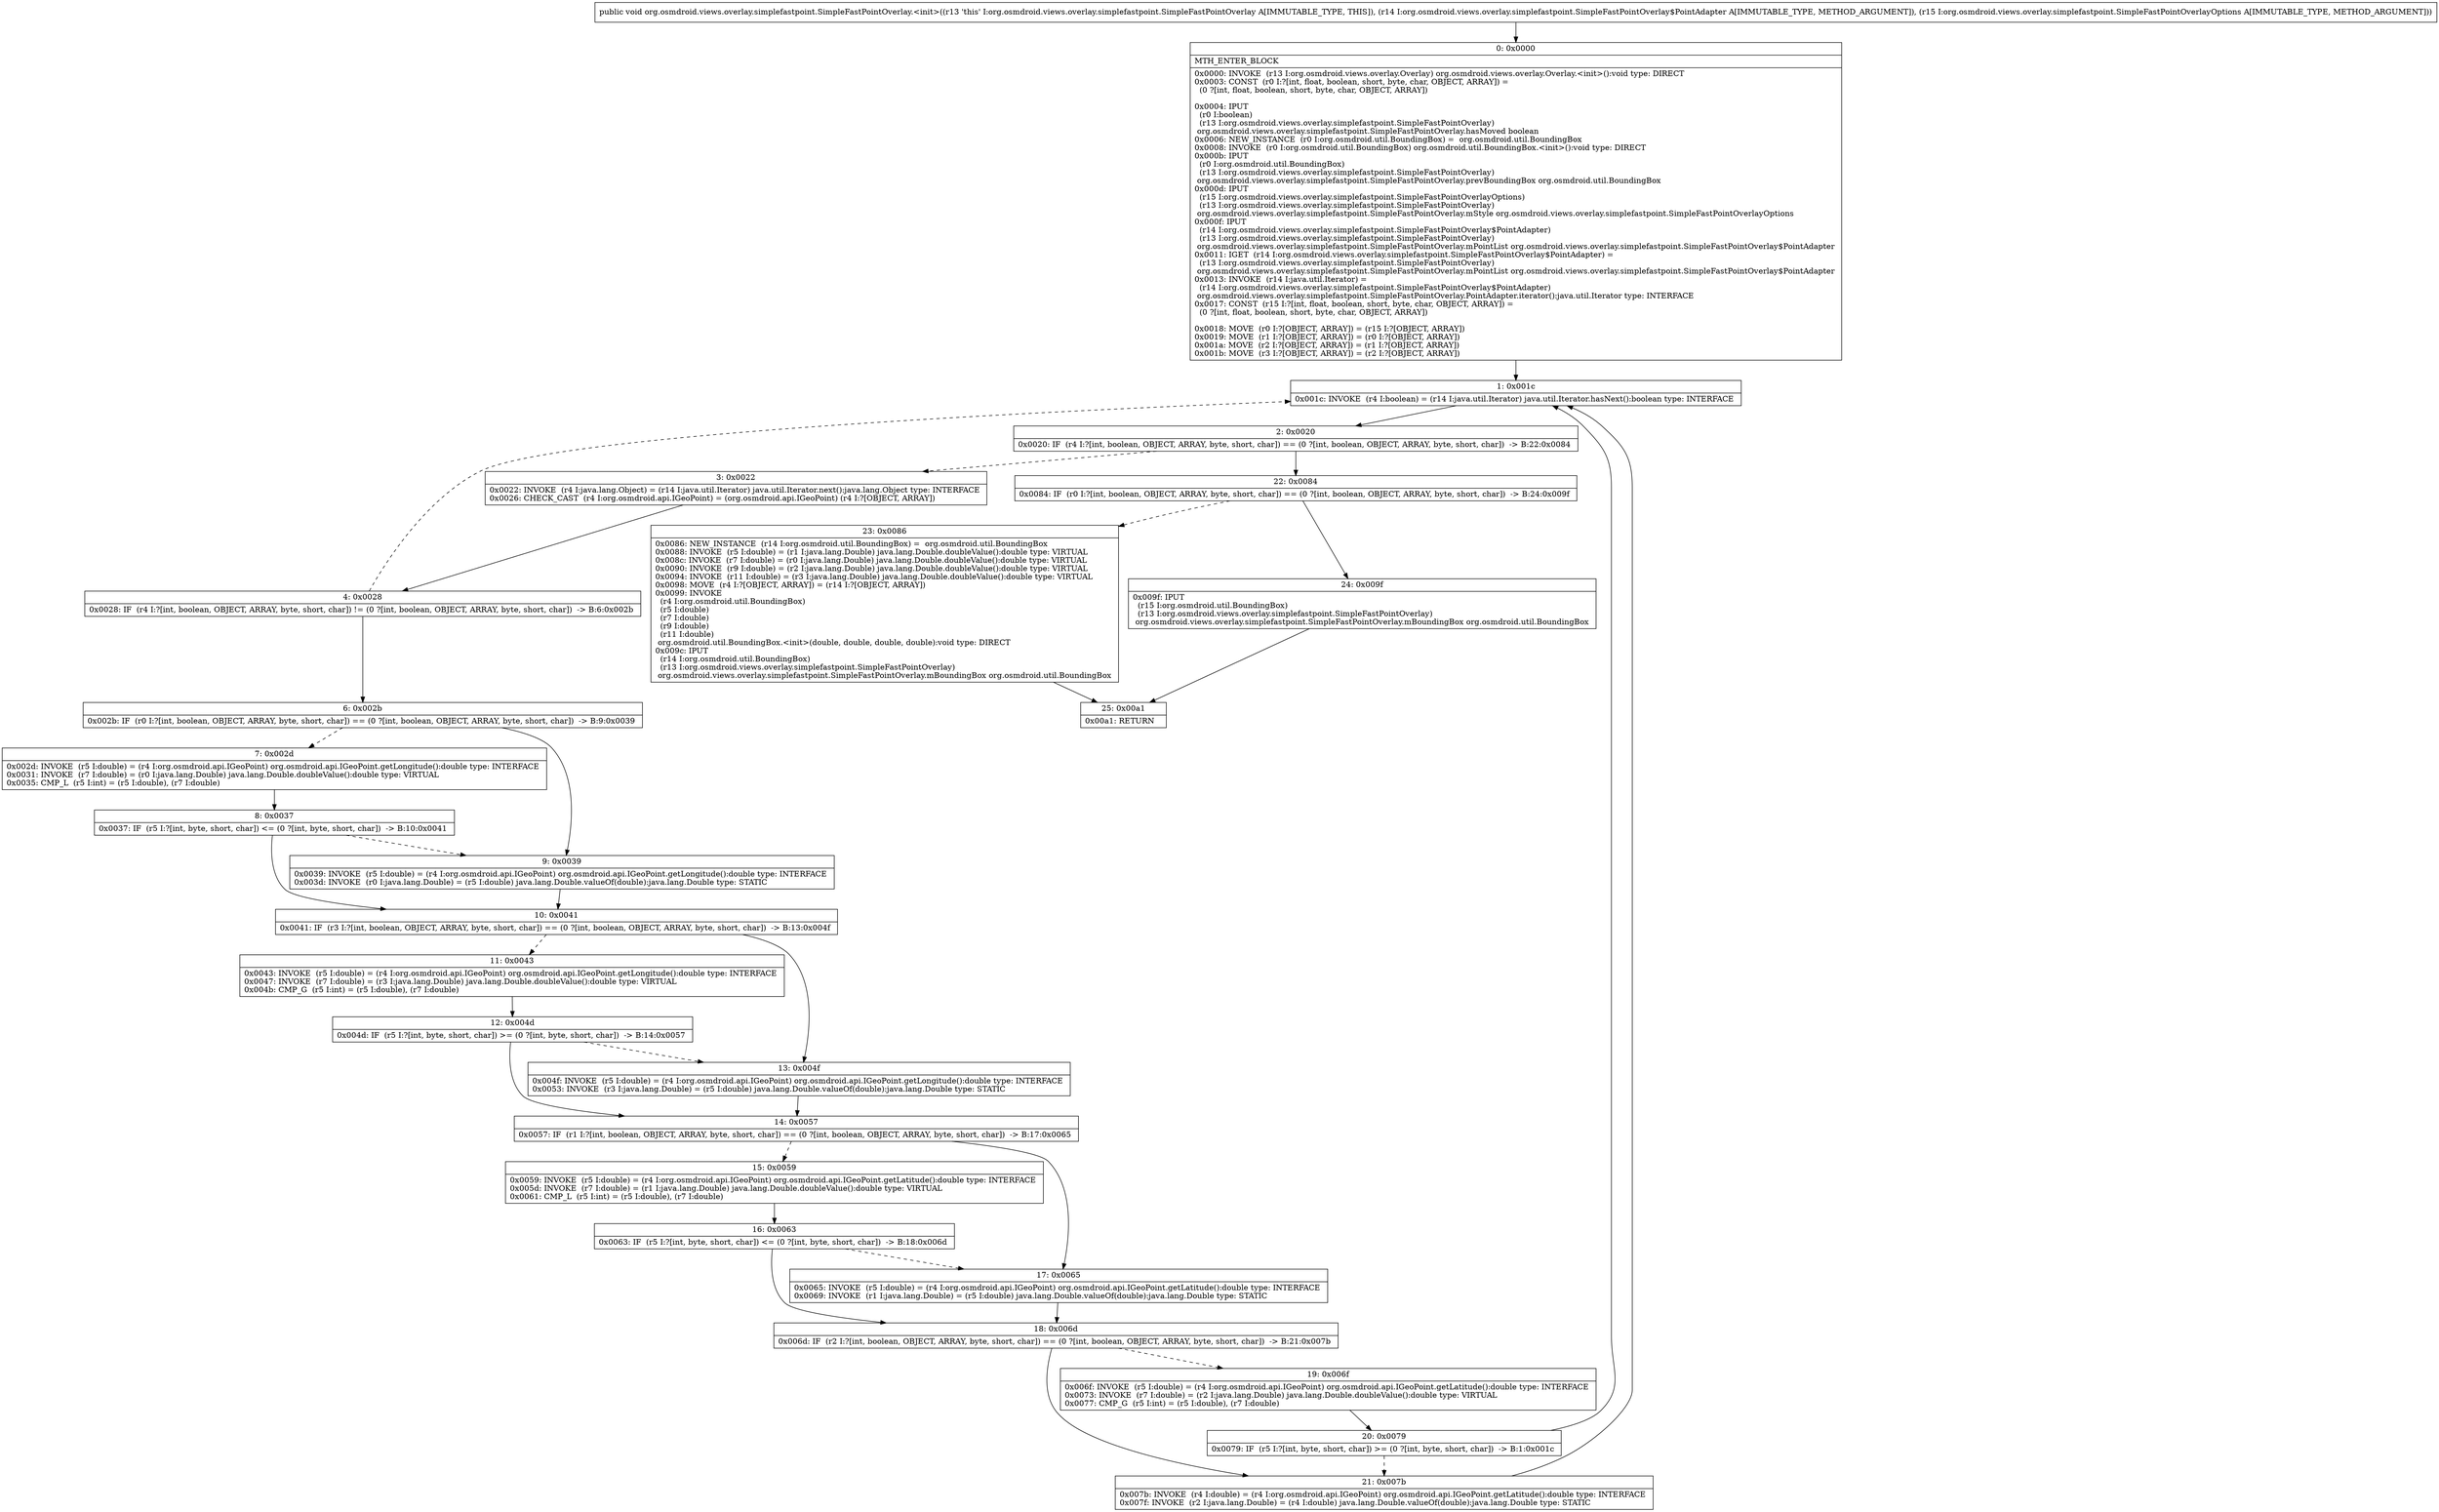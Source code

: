 digraph "CFG fororg.osmdroid.views.overlay.simplefastpoint.SimpleFastPointOverlay.\<init\>(Lorg\/osmdroid\/views\/overlay\/simplefastpoint\/SimpleFastPointOverlay$PointAdapter;Lorg\/osmdroid\/views\/overlay\/simplefastpoint\/SimpleFastPointOverlayOptions;)V" {
Node_0 [shape=record,label="{0\:\ 0x0000|MTH_ENTER_BLOCK\l|0x0000: INVOKE  (r13 I:org.osmdroid.views.overlay.Overlay) org.osmdroid.views.overlay.Overlay.\<init\>():void type: DIRECT \l0x0003: CONST  (r0 I:?[int, float, boolean, short, byte, char, OBJECT, ARRAY]) = \l  (0 ?[int, float, boolean, short, byte, char, OBJECT, ARRAY])\l \l0x0004: IPUT  \l  (r0 I:boolean)\l  (r13 I:org.osmdroid.views.overlay.simplefastpoint.SimpleFastPointOverlay)\l org.osmdroid.views.overlay.simplefastpoint.SimpleFastPointOverlay.hasMoved boolean \l0x0006: NEW_INSTANCE  (r0 I:org.osmdroid.util.BoundingBox) =  org.osmdroid.util.BoundingBox \l0x0008: INVOKE  (r0 I:org.osmdroid.util.BoundingBox) org.osmdroid.util.BoundingBox.\<init\>():void type: DIRECT \l0x000b: IPUT  \l  (r0 I:org.osmdroid.util.BoundingBox)\l  (r13 I:org.osmdroid.views.overlay.simplefastpoint.SimpleFastPointOverlay)\l org.osmdroid.views.overlay.simplefastpoint.SimpleFastPointOverlay.prevBoundingBox org.osmdroid.util.BoundingBox \l0x000d: IPUT  \l  (r15 I:org.osmdroid.views.overlay.simplefastpoint.SimpleFastPointOverlayOptions)\l  (r13 I:org.osmdroid.views.overlay.simplefastpoint.SimpleFastPointOverlay)\l org.osmdroid.views.overlay.simplefastpoint.SimpleFastPointOverlay.mStyle org.osmdroid.views.overlay.simplefastpoint.SimpleFastPointOverlayOptions \l0x000f: IPUT  \l  (r14 I:org.osmdroid.views.overlay.simplefastpoint.SimpleFastPointOverlay$PointAdapter)\l  (r13 I:org.osmdroid.views.overlay.simplefastpoint.SimpleFastPointOverlay)\l org.osmdroid.views.overlay.simplefastpoint.SimpleFastPointOverlay.mPointList org.osmdroid.views.overlay.simplefastpoint.SimpleFastPointOverlay$PointAdapter \l0x0011: IGET  (r14 I:org.osmdroid.views.overlay.simplefastpoint.SimpleFastPointOverlay$PointAdapter) = \l  (r13 I:org.osmdroid.views.overlay.simplefastpoint.SimpleFastPointOverlay)\l org.osmdroid.views.overlay.simplefastpoint.SimpleFastPointOverlay.mPointList org.osmdroid.views.overlay.simplefastpoint.SimpleFastPointOverlay$PointAdapter \l0x0013: INVOKE  (r14 I:java.util.Iterator) = \l  (r14 I:org.osmdroid.views.overlay.simplefastpoint.SimpleFastPointOverlay$PointAdapter)\l org.osmdroid.views.overlay.simplefastpoint.SimpleFastPointOverlay.PointAdapter.iterator():java.util.Iterator type: INTERFACE \l0x0017: CONST  (r15 I:?[int, float, boolean, short, byte, char, OBJECT, ARRAY]) = \l  (0 ?[int, float, boolean, short, byte, char, OBJECT, ARRAY])\l \l0x0018: MOVE  (r0 I:?[OBJECT, ARRAY]) = (r15 I:?[OBJECT, ARRAY]) \l0x0019: MOVE  (r1 I:?[OBJECT, ARRAY]) = (r0 I:?[OBJECT, ARRAY]) \l0x001a: MOVE  (r2 I:?[OBJECT, ARRAY]) = (r1 I:?[OBJECT, ARRAY]) \l0x001b: MOVE  (r3 I:?[OBJECT, ARRAY]) = (r2 I:?[OBJECT, ARRAY]) \l}"];
Node_1 [shape=record,label="{1\:\ 0x001c|0x001c: INVOKE  (r4 I:boolean) = (r14 I:java.util.Iterator) java.util.Iterator.hasNext():boolean type: INTERFACE \l}"];
Node_2 [shape=record,label="{2\:\ 0x0020|0x0020: IF  (r4 I:?[int, boolean, OBJECT, ARRAY, byte, short, char]) == (0 ?[int, boolean, OBJECT, ARRAY, byte, short, char])  \-\> B:22:0x0084 \l}"];
Node_3 [shape=record,label="{3\:\ 0x0022|0x0022: INVOKE  (r4 I:java.lang.Object) = (r14 I:java.util.Iterator) java.util.Iterator.next():java.lang.Object type: INTERFACE \l0x0026: CHECK_CAST  (r4 I:org.osmdroid.api.IGeoPoint) = (org.osmdroid.api.IGeoPoint) (r4 I:?[OBJECT, ARRAY]) \l}"];
Node_4 [shape=record,label="{4\:\ 0x0028|0x0028: IF  (r4 I:?[int, boolean, OBJECT, ARRAY, byte, short, char]) != (0 ?[int, boolean, OBJECT, ARRAY, byte, short, char])  \-\> B:6:0x002b \l}"];
Node_6 [shape=record,label="{6\:\ 0x002b|0x002b: IF  (r0 I:?[int, boolean, OBJECT, ARRAY, byte, short, char]) == (0 ?[int, boolean, OBJECT, ARRAY, byte, short, char])  \-\> B:9:0x0039 \l}"];
Node_7 [shape=record,label="{7\:\ 0x002d|0x002d: INVOKE  (r5 I:double) = (r4 I:org.osmdroid.api.IGeoPoint) org.osmdroid.api.IGeoPoint.getLongitude():double type: INTERFACE \l0x0031: INVOKE  (r7 I:double) = (r0 I:java.lang.Double) java.lang.Double.doubleValue():double type: VIRTUAL \l0x0035: CMP_L  (r5 I:int) = (r5 I:double), (r7 I:double) \l}"];
Node_8 [shape=record,label="{8\:\ 0x0037|0x0037: IF  (r5 I:?[int, byte, short, char]) \<= (0 ?[int, byte, short, char])  \-\> B:10:0x0041 \l}"];
Node_9 [shape=record,label="{9\:\ 0x0039|0x0039: INVOKE  (r5 I:double) = (r4 I:org.osmdroid.api.IGeoPoint) org.osmdroid.api.IGeoPoint.getLongitude():double type: INTERFACE \l0x003d: INVOKE  (r0 I:java.lang.Double) = (r5 I:double) java.lang.Double.valueOf(double):java.lang.Double type: STATIC \l}"];
Node_10 [shape=record,label="{10\:\ 0x0041|0x0041: IF  (r3 I:?[int, boolean, OBJECT, ARRAY, byte, short, char]) == (0 ?[int, boolean, OBJECT, ARRAY, byte, short, char])  \-\> B:13:0x004f \l}"];
Node_11 [shape=record,label="{11\:\ 0x0043|0x0043: INVOKE  (r5 I:double) = (r4 I:org.osmdroid.api.IGeoPoint) org.osmdroid.api.IGeoPoint.getLongitude():double type: INTERFACE \l0x0047: INVOKE  (r7 I:double) = (r3 I:java.lang.Double) java.lang.Double.doubleValue():double type: VIRTUAL \l0x004b: CMP_G  (r5 I:int) = (r5 I:double), (r7 I:double) \l}"];
Node_12 [shape=record,label="{12\:\ 0x004d|0x004d: IF  (r5 I:?[int, byte, short, char]) \>= (0 ?[int, byte, short, char])  \-\> B:14:0x0057 \l}"];
Node_13 [shape=record,label="{13\:\ 0x004f|0x004f: INVOKE  (r5 I:double) = (r4 I:org.osmdroid.api.IGeoPoint) org.osmdroid.api.IGeoPoint.getLongitude():double type: INTERFACE \l0x0053: INVOKE  (r3 I:java.lang.Double) = (r5 I:double) java.lang.Double.valueOf(double):java.lang.Double type: STATIC \l}"];
Node_14 [shape=record,label="{14\:\ 0x0057|0x0057: IF  (r1 I:?[int, boolean, OBJECT, ARRAY, byte, short, char]) == (0 ?[int, boolean, OBJECT, ARRAY, byte, short, char])  \-\> B:17:0x0065 \l}"];
Node_15 [shape=record,label="{15\:\ 0x0059|0x0059: INVOKE  (r5 I:double) = (r4 I:org.osmdroid.api.IGeoPoint) org.osmdroid.api.IGeoPoint.getLatitude():double type: INTERFACE \l0x005d: INVOKE  (r7 I:double) = (r1 I:java.lang.Double) java.lang.Double.doubleValue():double type: VIRTUAL \l0x0061: CMP_L  (r5 I:int) = (r5 I:double), (r7 I:double) \l}"];
Node_16 [shape=record,label="{16\:\ 0x0063|0x0063: IF  (r5 I:?[int, byte, short, char]) \<= (0 ?[int, byte, short, char])  \-\> B:18:0x006d \l}"];
Node_17 [shape=record,label="{17\:\ 0x0065|0x0065: INVOKE  (r5 I:double) = (r4 I:org.osmdroid.api.IGeoPoint) org.osmdroid.api.IGeoPoint.getLatitude():double type: INTERFACE \l0x0069: INVOKE  (r1 I:java.lang.Double) = (r5 I:double) java.lang.Double.valueOf(double):java.lang.Double type: STATIC \l}"];
Node_18 [shape=record,label="{18\:\ 0x006d|0x006d: IF  (r2 I:?[int, boolean, OBJECT, ARRAY, byte, short, char]) == (0 ?[int, boolean, OBJECT, ARRAY, byte, short, char])  \-\> B:21:0x007b \l}"];
Node_19 [shape=record,label="{19\:\ 0x006f|0x006f: INVOKE  (r5 I:double) = (r4 I:org.osmdroid.api.IGeoPoint) org.osmdroid.api.IGeoPoint.getLatitude():double type: INTERFACE \l0x0073: INVOKE  (r7 I:double) = (r2 I:java.lang.Double) java.lang.Double.doubleValue():double type: VIRTUAL \l0x0077: CMP_G  (r5 I:int) = (r5 I:double), (r7 I:double) \l}"];
Node_20 [shape=record,label="{20\:\ 0x0079|0x0079: IF  (r5 I:?[int, byte, short, char]) \>= (0 ?[int, byte, short, char])  \-\> B:1:0x001c \l}"];
Node_21 [shape=record,label="{21\:\ 0x007b|0x007b: INVOKE  (r4 I:double) = (r4 I:org.osmdroid.api.IGeoPoint) org.osmdroid.api.IGeoPoint.getLatitude():double type: INTERFACE \l0x007f: INVOKE  (r2 I:java.lang.Double) = (r4 I:double) java.lang.Double.valueOf(double):java.lang.Double type: STATIC \l}"];
Node_22 [shape=record,label="{22\:\ 0x0084|0x0084: IF  (r0 I:?[int, boolean, OBJECT, ARRAY, byte, short, char]) == (0 ?[int, boolean, OBJECT, ARRAY, byte, short, char])  \-\> B:24:0x009f \l}"];
Node_23 [shape=record,label="{23\:\ 0x0086|0x0086: NEW_INSTANCE  (r14 I:org.osmdroid.util.BoundingBox) =  org.osmdroid.util.BoundingBox \l0x0088: INVOKE  (r5 I:double) = (r1 I:java.lang.Double) java.lang.Double.doubleValue():double type: VIRTUAL \l0x008c: INVOKE  (r7 I:double) = (r0 I:java.lang.Double) java.lang.Double.doubleValue():double type: VIRTUAL \l0x0090: INVOKE  (r9 I:double) = (r2 I:java.lang.Double) java.lang.Double.doubleValue():double type: VIRTUAL \l0x0094: INVOKE  (r11 I:double) = (r3 I:java.lang.Double) java.lang.Double.doubleValue():double type: VIRTUAL \l0x0098: MOVE  (r4 I:?[OBJECT, ARRAY]) = (r14 I:?[OBJECT, ARRAY]) \l0x0099: INVOKE  \l  (r4 I:org.osmdroid.util.BoundingBox)\l  (r5 I:double)\l  (r7 I:double)\l  (r9 I:double)\l  (r11 I:double)\l org.osmdroid.util.BoundingBox.\<init\>(double, double, double, double):void type: DIRECT \l0x009c: IPUT  \l  (r14 I:org.osmdroid.util.BoundingBox)\l  (r13 I:org.osmdroid.views.overlay.simplefastpoint.SimpleFastPointOverlay)\l org.osmdroid.views.overlay.simplefastpoint.SimpleFastPointOverlay.mBoundingBox org.osmdroid.util.BoundingBox \l}"];
Node_24 [shape=record,label="{24\:\ 0x009f|0x009f: IPUT  \l  (r15 I:org.osmdroid.util.BoundingBox)\l  (r13 I:org.osmdroid.views.overlay.simplefastpoint.SimpleFastPointOverlay)\l org.osmdroid.views.overlay.simplefastpoint.SimpleFastPointOverlay.mBoundingBox org.osmdroid.util.BoundingBox \l}"];
Node_25 [shape=record,label="{25\:\ 0x00a1|0x00a1: RETURN   \l}"];
MethodNode[shape=record,label="{public void org.osmdroid.views.overlay.simplefastpoint.SimpleFastPointOverlay.\<init\>((r13 'this' I:org.osmdroid.views.overlay.simplefastpoint.SimpleFastPointOverlay A[IMMUTABLE_TYPE, THIS]), (r14 I:org.osmdroid.views.overlay.simplefastpoint.SimpleFastPointOverlay$PointAdapter A[IMMUTABLE_TYPE, METHOD_ARGUMENT]), (r15 I:org.osmdroid.views.overlay.simplefastpoint.SimpleFastPointOverlayOptions A[IMMUTABLE_TYPE, METHOD_ARGUMENT])) }"];
MethodNode -> Node_0;
Node_0 -> Node_1;
Node_1 -> Node_2;
Node_2 -> Node_3[style=dashed];
Node_2 -> Node_22;
Node_3 -> Node_4;
Node_4 -> Node_6;
Node_4 -> Node_1[style=dashed];
Node_6 -> Node_7[style=dashed];
Node_6 -> Node_9;
Node_7 -> Node_8;
Node_8 -> Node_9[style=dashed];
Node_8 -> Node_10;
Node_9 -> Node_10;
Node_10 -> Node_11[style=dashed];
Node_10 -> Node_13;
Node_11 -> Node_12;
Node_12 -> Node_13[style=dashed];
Node_12 -> Node_14;
Node_13 -> Node_14;
Node_14 -> Node_15[style=dashed];
Node_14 -> Node_17;
Node_15 -> Node_16;
Node_16 -> Node_17[style=dashed];
Node_16 -> Node_18;
Node_17 -> Node_18;
Node_18 -> Node_19[style=dashed];
Node_18 -> Node_21;
Node_19 -> Node_20;
Node_20 -> Node_1;
Node_20 -> Node_21[style=dashed];
Node_21 -> Node_1;
Node_22 -> Node_23[style=dashed];
Node_22 -> Node_24;
Node_23 -> Node_25;
Node_24 -> Node_25;
}

